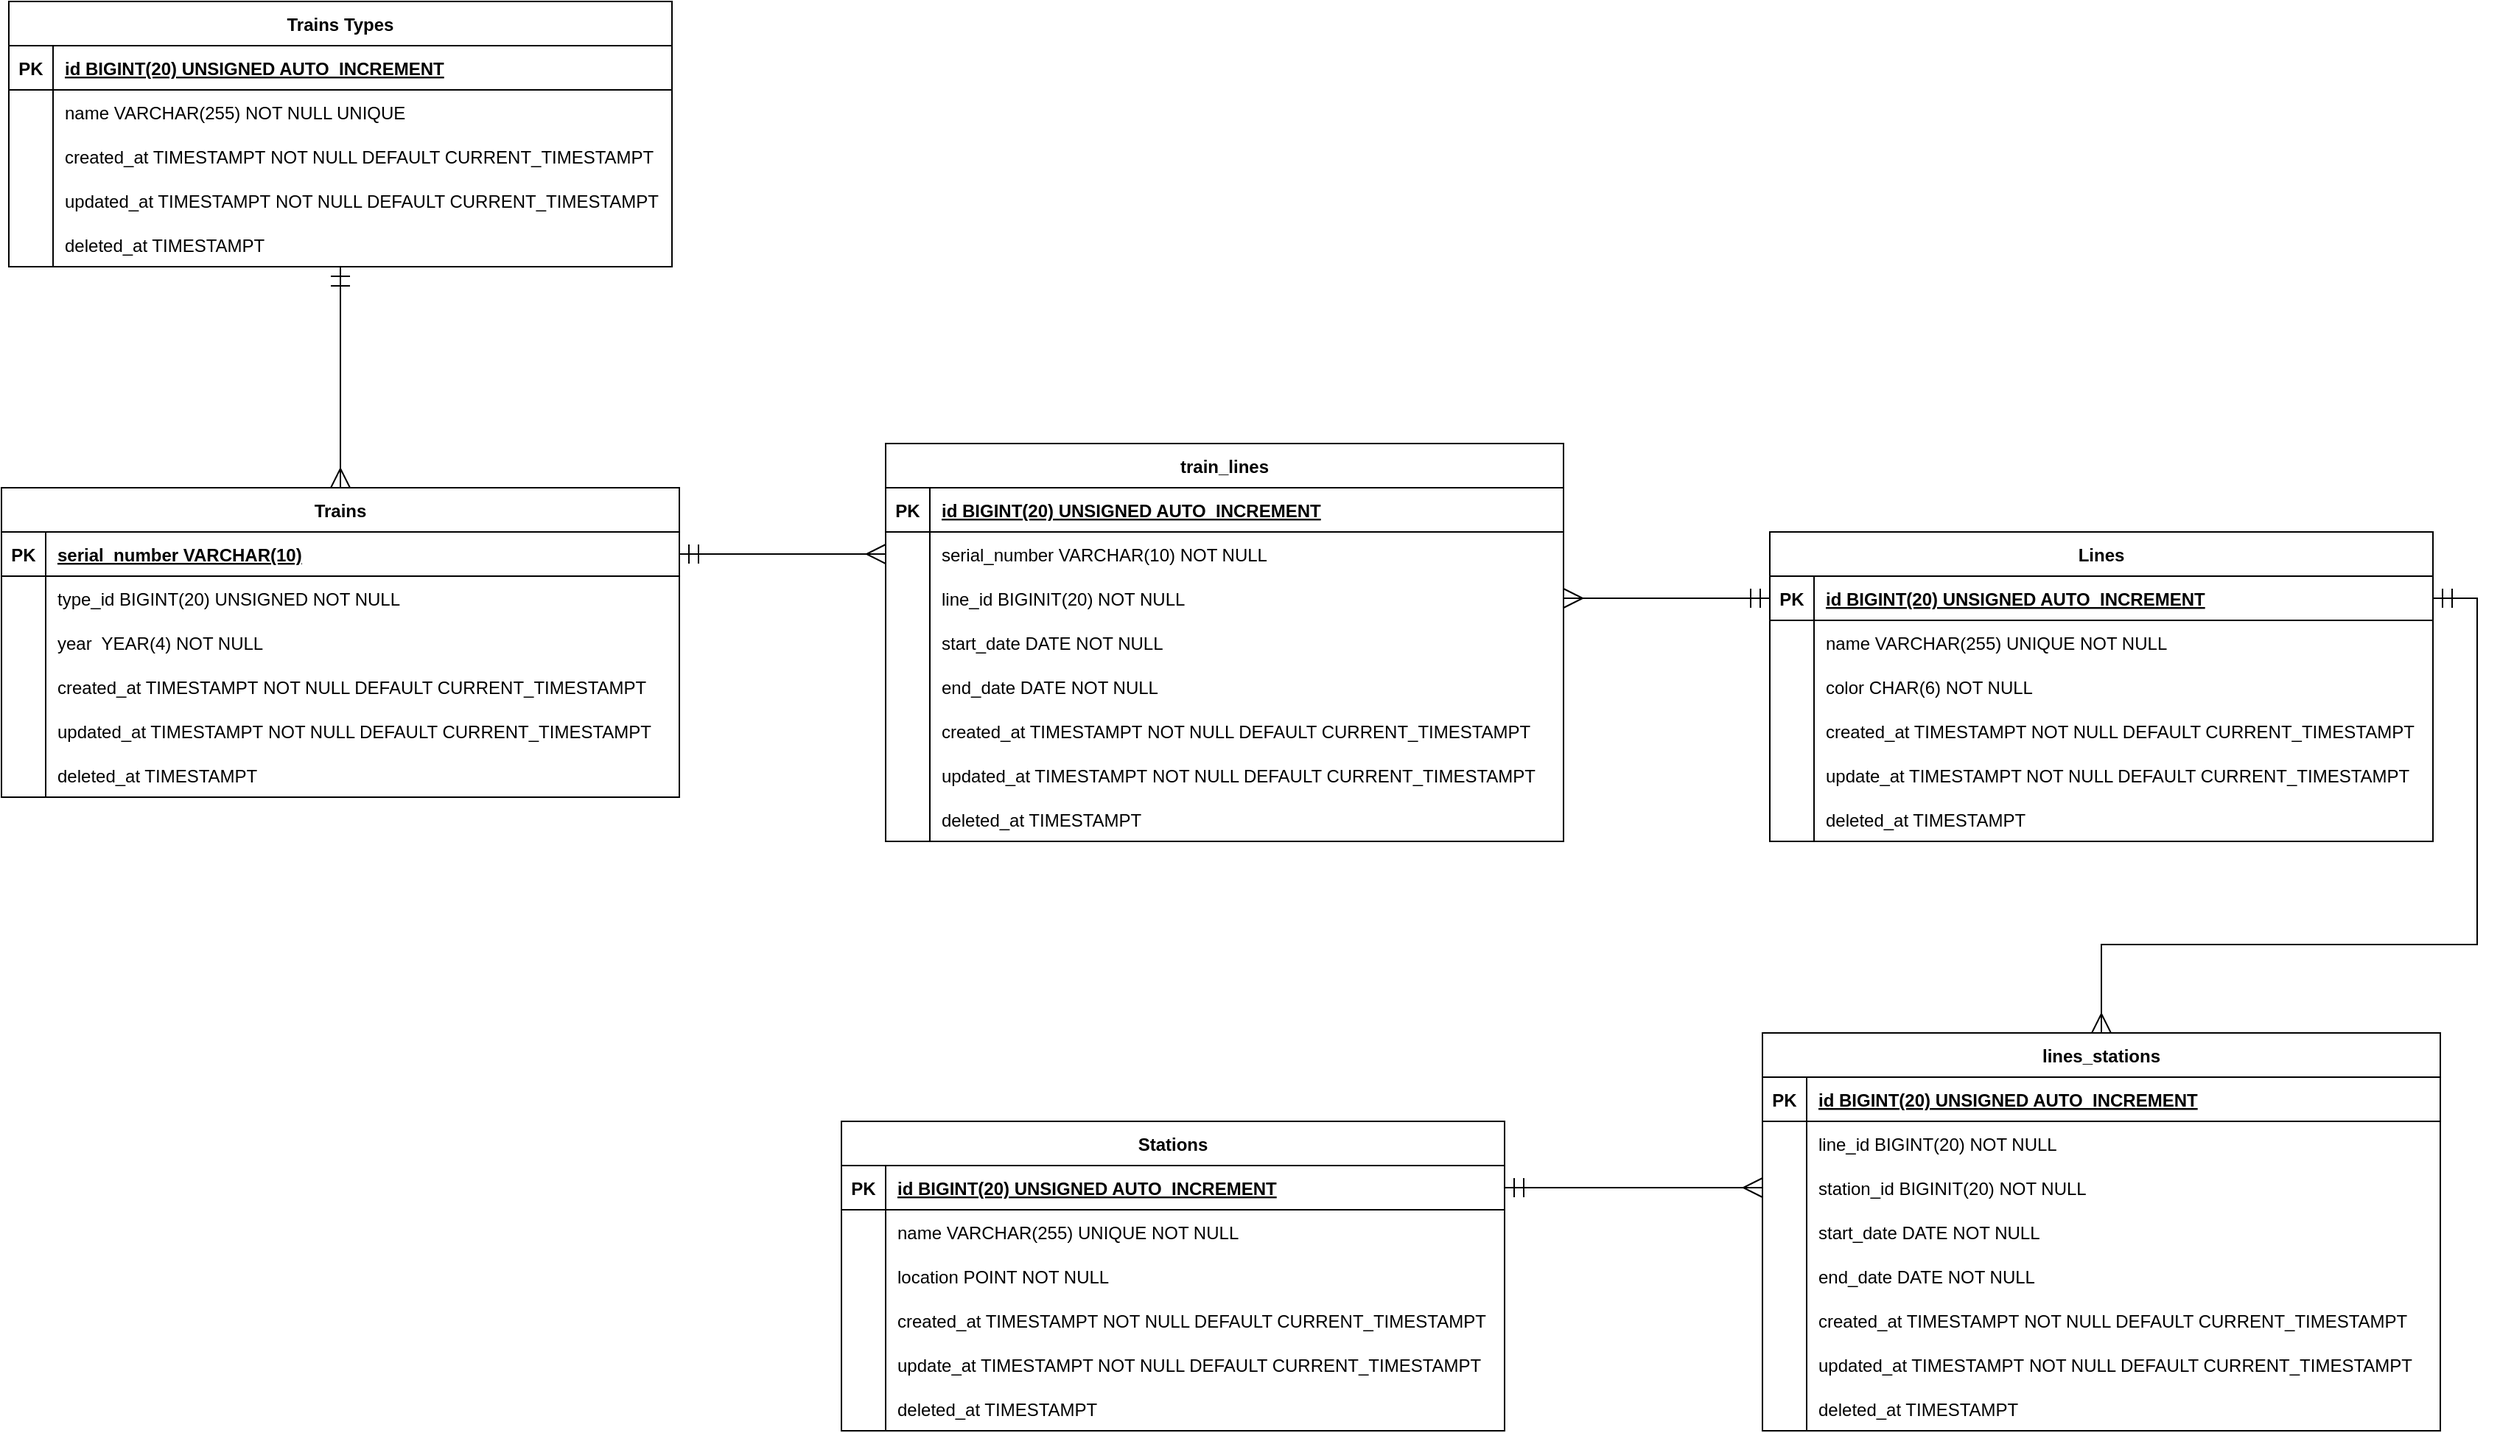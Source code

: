 <mxfile version="20.8.16" type="device"><diagram name="Página-1" id="JTHLQv3V7gAjZucuKztR"><mxGraphModel dx="2261" dy="884" grid="1" gridSize="10" guides="1" tooltips="1" connect="1" arrows="1" fold="1" page="1" pageScale="1" pageWidth="827" pageHeight="1169" math="0" shadow="0"><root><mxCell id="0"/><mxCell id="1" parent="0"/><mxCell id="9AwRTdbDVIk4WKPRu6_v-27" style="edgeStyle=orthogonalEdgeStyle;rounded=0;orthogonalLoop=1;jettySize=auto;html=1;entryX=0.5;entryY=0;entryDx=0;entryDy=0;endArrow=ERmany;endFill=0;startSize=11;endSize=11;startArrow=ERmandOne;startFill=0;exitX=1;exitY=0.5;exitDx=0;exitDy=0;" parent="1" source="3qk2ViAFA8XJGctxAub--2" target="9AwRTdbDVIk4WKPRu6_v-1" edge="1"><mxGeometry relative="1" as="geometry"><Array as="points"><mxPoint x="1200" y="545"/><mxPoint x="1200" y="780"/><mxPoint x="945" y="780"/></Array></mxGeometry></mxCell><mxCell id="3qk2ViAFA8XJGctxAub--1" value="Lines" style="shape=table;startSize=30;container=1;collapsible=1;childLayout=tableLayout;fixedRows=1;rowLines=0;fontStyle=1;align=center;resizeLast=1;" parent="1" vertex="1"><mxGeometry x="720" y="500" width="450" height="210" as="geometry"/></mxCell><mxCell id="3qk2ViAFA8XJGctxAub--2" value="" style="shape=tableRow;horizontal=0;startSize=0;swimlaneHead=0;swimlaneBody=0;fillColor=none;collapsible=0;dropTarget=0;points=[[0,0.5],[1,0.5]];portConstraint=eastwest;top=0;left=0;right=0;bottom=1;" parent="3qk2ViAFA8XJGctxAub--1" vertex="1"><mxGeometry y="30" width="450" height="30" as="geometry"/></mxCell><mxCell id="3qk2ViAFA8XJGctxAub--3" value="PK" style="shape=partialRectangle;connectable=0;fillColor=none;top=0;left=0;bottom=0;right=0;fontStyle=1;overflow=hidden;" parent="3qk2ViAFA8XJGctxAub--2" vertex="1"><mxGeometry width="30" height="30" as="geometry"><mxRectangle width="30" height="30" as="alternateBounds"/></mxGeometry></mxCell><mxCell id="3qk2ViAFA8XJGctxAub--4" value="id BIGINT(20) UNSIGNED AUTO_INCREMENT" style="shape=partialRectangle;connectable=0;fillColor=none;top=0;left=0;bottom=0;right=0;align=left;spacingLeft=6;fontStyle=5;overflow=hidden;" parent="3qk2ViAFA8XJGctxAub--2" vertex="1"><mxGeometry x="30" width="420" height="30" as="geometry"><mxRectangle width="420" height="30" as="alternateBounds"/></mxGeometry></mxCell><mxCell id="3qk2ViAFA8XJGctxAub--5" value="" style="shape=tableRow;horizontal=0;startSize=0;swimlaneHead=0;swimlaneBody=0;fillColor=none;collapsible=0;dropTarget=0;points=[[0,0.5],[1,0.5]];portConstraint=eastwest;top=0;left=0;right=0;bottom=0;" parent="3qk2ViAFA8XJGctxAub--1" vertex="1"><mxGeometry y="60" width="450" height="30" as="geometry"/></mxCell><mxCell id="3qk2ViAFA8XJGctxAub--6" value="" style="shape=partialRectangle;connectable=0;fillColor=none;top=0;left=0;bottom=0;right=0;editable=1;overflow=hidden;" parent="3qk2ViAFA8XJGctxAub--5" vertex="1"><mxGeometry width="30" height="30" as="geometry"><mxRectangle width="30" height="30" as="alternateBounds"/></mxGeometry></mxCell><mxCell id="3qk2ViAFA8XJGctxAub--7" value="name VARCHAR(255) UNIQUE NOT NULL" style="shape=partialRectangle;connectable=0;fillColor=none;top=0;left=0;bottom=0;right=0;align=left;spacingLeft=6;overflow=hidden;" parent="3qk2ViAFA8XJGctxAub--5" vertex="1"><mxGeometry x="30" width="420" height="30" as="geometry"><mxRectangle width="420" height="30" as="alternateBounds"/></mxGeometry></mxCell><mxCell id="3qk2ViAFA8XJGctxAub--8" value="" style="shape=tableRow;horizontal=0;startSize=0;swimlaneHead=0;swimlaneBody=0;fillColor=none;collapsible=0;dropTarget=0;points=[[0,0.5],[1,0.5]];portConstraint=eastwest;top=0;left=0;right=0;bottom=0;" parent="3qk2ViAFA8XJGctxAub--1" vertex="1"><mxGeometry y="90" width="450" height="30" as="geometry"/></mxCell><mxCell id="3qk2ViAFA8XJGctxAub--9" value="" style="shape=partialRectangle;connectable=0;fillColor=none;top=0;left=0;bottom=0;right=0;editable=1;overflow=hidden;" parent="3qk2ViAFA8XJGctxAub--8" vertex="1"><mxGeometry width="30" height="30" as="geometry"><mxRectangle width="30" height="30" as="alternateBounds"/></mxGeometry></mxCell><mxCell id="3qk2ViAFA8XJGctxAub--10" value="color CHAR(6) NOT NULL" style="shape=partialRectangle;connectable=0;fillColor=none;top=0;left=0;bottom=0;right=0;align=left;spacingLeft=6;overflow=hidden;" parent="3qk2ViAFA8XJGctxAub--8" vertex="1"><mxGeometry x="30" width="420" height="30" as="geometry"><mxRectangle width="420" height="30" as="alternateBounds"/></mxGeometry></mxCell><mxCell id="3qk2ViAFA8XJGctxAub--11" value="" style="shape=tableRow;horizontal=0;startSize=0;swimlaneHead=0;swimlaneBody=0;fillColor=none;collapsible=0;dropTarget=0;points=[[0,0.5],[1,0.5]];portConstraint=eastwest;top=0;left=0;right=0;bottom=0;" parent="3qk2ViAFA8XJGctxAub--1" vertex="1"><mxGeometry y="120" width="450" height="30" as="geometry"/></mxCell><mxCell id="3qk2ViAFA8XJGctxAub--12" value="" style="shape=partialRectangle;connectable=0;fillColor=none;top=0;left=0;bottom=0;right=0;editable=1;overflow=hidden;" parent="3qk2ViAFA8XJGctxAub--11" vertex="1"><mxGeometry width="30" height="30" as="geometry"><mxRectangle width="30" height="30" as="alternateBounds"/></mxGeometry></mxCell><mxCell id="3qk2ViAFA8XJGctxAub--13" value="created_at TIMESTAMPT NOT NULL DEFAULT CURRENT_TIMESTAMPT" style="shape=partialRectangle;connectable=0;fillColor=none;top=0;left=0;bottom=0;right=0;align=left;spacingLeft=6;overflow=hidden;" parent="3qk2ViAFA8XJGctxAub--11" vertex="1"><mxGeometry x="30" width="420" height="30" as="geometry"><mxRectangle width="420" height="30" as="alternateBounds"/></mxGeometry></mxCell><mxCell id="3qk2ViAFA8XJGctxAub--14" style="shape=tableRow;horizontal=0;startSize=0;swimlaneHead=0;swimlaneBody=0;fillColor=none;collapsible=0;dropTarget=0;points=[[0,0.5],[1,0.5]];portConstraint=eastwest;top=0;left=0;right=0;bottom=0;" parent="3qk2ViAFA8XJGctxAub--1" vertex="1"><mxGeometry y="150" width="450" height="30" as="geometry"/></mxCell><mxCell id="3qk2ViAFA8XJGctxAub--15" style="shape=partialRectangle;connectable=0;fillColor=none;top=0;left=0;bottom=0;right=0;editable=1;overflow=hidden;" parent="3qk2ViAFA8XJGctxAub--14" vertex="1"><mxGeometry width="30" height="30" as="geometry"><mxRectangle width="30" height="30" as="alternateBounds"/></mxGeometry></mxCell><mxCell id="3qk2ViAFA8XJGctxAub--16" value="update_at TIMESTAMPT NOT NULL DEFAULT CURRENT_TIMESTAMPT" style="shape=partialRectangle;connectable=0;fillColor=none;top=0;left=0;bottom=0;right=0;align=left;spacingLeft=6;overflow=hidden;" parent="3qk2ViAFA8XJGctxAub--14" vertex="1"><mxGeometry x="30" width="420" height="30" as="geometry"><mxRectangle width="420" height="30" as="alternateBounds"/></mxGeometry></mxCell><mxCell id="3qk2ViAFA8XJGctxAub--17" style="shape=tableRow;horizontal=0;startSize=0;swimlaneHead=0;swimlaneBody=0;fillColor=none;collapsible=0;dropTarget=0;points=[[0,0.5],[1,0.5]];portConstraint=eastwest;top=0;left=0;right=0;bottom=0;" parent="3qk2ViAFA8XJGctxAub--1" vertex="1"><mxGeometry y="180" width="450" height="30" as="geometry"/></mxCell><mxCell id="3qk2ViAFA8XJGctxAub--18" style="shape=partialRectangle;connectable=0;fillColor=none;top=0;left=0;bottom=0;right=0;editable=1;overflow=hidden;" parent="3qk2ViAFA8XJGctxAub--17" vertex="1"><mxGeometry width="30" height="30" as="geometry"><mxRectangle width="30" height="30" as="alternateBounds"/></mxGeometry></mxCell><mxCell id="3qk2ViAFA8XJGctxAub--19" value="deleted_at TIMESTAMPT " style="shape=partialRectangle;connectable=0;fillColor=none;top=0;left=0;bottom=0;right=0;align=left;spacingLeft=6;overflow=hidden;" parent="3qk2ViAFA8XJGctxAub--17" vertex="1"><mxGeometry x="30" width="420" height="30" as="geometry"><mxRectangle width="420" height="30" as="alternateBounds"/></mxGeometry></mxCell><mxCell id="3qk2ViAFA8XJGctxAub--39" value="Trains" style="shape=table;startSize=30;container=1;collapsible=1;childLayout=tableLayout;fixedRows=1;rowLines=0;fontStyle=1;align=center;resizeLast=1;" parent="1" vertex="1"><mxGeometry x="-480" y="470" width="460" height="210" as="geometry"/></mxCell><mxCell id="3qk2ViAFA8XJGctxAub--40" value="" style="shape=tableRow;horizontal=0;startSize=0;swimlaneHead=0;swimlaneBody=0;fillColor=none;collapsible=0;dropTarget=0;points=[[0,0.5],[1,0.5]];portConstraint=eastwest;top=0;left=0;right=0;bottom=1;" parent="3qk2ViAFA8XJGctxAub--39" vertex="1"><mxGeometry y="30" width="460" height="30" as="geometry"/></mxCell><mxCell id="3qk2ViAFA8XJGctxAub--41" value="PK" style="shape=partialRectangle;connectable=0;fillColor=none;top=0;left=0;bottom=0;right=0;fontStyle=1;overflow=hidden;" parent="3qk2ViAFA8XJGctxAub--40" vertex="1"><mxGeometry width="30" height="30" as="geometry"><mxRectangle width="30" height="30" as="alternateBounds"/></mxGeometry></mxCell><mxCell id="3qk2ViAFA8XJGctxAub--42" value="serial_number VARCHAR(10)" style="shape=partialRectangle;connectable=0;fillColor=none;top=0;left=0;bottom=0;right=0;align=left;spacingLeft=6;fontStyle=5;overflow=hidden;" parent="3qk2ViAFA8XJGctxAub--40" vertex="1"><mxGeometry x="30" width="430" height="30" as="geometry"><mxRectangle width="430" height="30" as="alternateBounds"/></mxGeometry></mxCell><mxCell id="3qk2ViAFA8XJGctxAub--43" value="" style="shape=tableRow;horizontal=0;startSize=0;swimlaneHead=0;swimlaneBody=0;fillColor=none;collapsible=0;dropTarget=0;points=[[0,0.5],[1,0.5]];portConstraint=eastwest;top=0;left=0;right=0;bottom=0;" parent="3qk2ViAFA8XJGctxAub--39" vertex="1"><mxGeometry y="60" width="460" height="30" as="geometry"/></mxCell><mxCell id="3qk2ViAFA8XJGctxAub--44" value="" style="shape=partialRectangle;connectable=0;fillColor=none;top=0;left=0;bottom=0;right=0;editable=1;overflow=hidden;" parent="3qk2ViAFA8XJGctxAub--43" vertex="1"><mxGeometry width="30" height="30" as="geometry"><mxRectangle width="30" height="30" as="alternateBounds"/></mxGeometry></mxCell><mxCell id="3qk2ViAFA8XJGctxAub--45" value="type_id BIGINT(20) UNSIGNED NOT NULL" style="shape=partialRectangle;connectable=0;fillColor=none;top=0;left=0;bottom=0;right=0;align=left;spacingLeft=6;overflow=hidden;" parent="3qk2ViAFA8XJGctxAub--43" vertex="1"><mxGeometry x="30" width="430" height="30" as="geometry"><mxRectangle width="430" height="30" as="alternateBounds"/></mxGeometry></mxCell><mxCell id="3qk2ViAFA8XJGctxAub--46" value="" style="shape=tableRow;horizontal=0;startSize=0;swimlaneHead=0;swimlaneBody=0;fillColor=none;collapsible=0;dropTarget=0;points=[[0,0.5],[1,0.5]];portConstraint=eastwest;top=0;left=0;right=0;bottom=0;" parent="3qk2ViAFA8XJGctxAub--39" vertex="1"><mxGeometry y="90" width="460" height="30" as="geometry"/></mxCell><mxCell id="3qk2ViAFA8XJGctxAub--47" value="" style="shape=partialRectangle;connectable=0;fillColor=none;top=0;left=0;bottom=0;right=0;editable=1;overflow=hidden;" parent="3qk2ViAFA8XJGctxAub--46" vertex="1"><mxGeometry width="30" height="30" as="geometry"><mxRectangle width="30" height="30" as="alternateBounds"/></mxGeometry></mxCell><mxCell id="3qk2ViAFA8XJGctxAub--48" value="year  YEAR(4) NOT NULL" style="shape=partialRectangle;connectable=0;fillColor=none;top=0;left=0;bottom=0;right=0;align=left;spacingLeft=6;overflow=hidden;" parent="3qk2ViAFA8XJGctxAub--46" vertex="1"><mxGeometry x="30" width="430" height="30" as="geometry"><mxRectangle width="430" height="30" as="alternateBounds"/></mxGeometry></mxCell><mxCell id="3qk2ViAFA8XJGctxAub--49" value="" style="shape=tableRow;horizontal=0;startSize=0;swimlaneHead=0;swimlaneBody=0;fillColor=none;collapsible=0;dropTarget=0;points=[[0,0.5],[1,0.5]];portConstraint=eastwest;top=0;left=0;right=0;bottom=0;" parent="3qk2ViAFA8XJGctxAub--39" vertex="1"><mxGeometry y="120" width="460" height="30" as="geometry"/></mxCell><mxCell id="3qk2ViAFA8XJGctxAub--50" value="" style="shape=partialRectangle;connectable=0;fillColor=none;top=0;left=0;bottom=0;right=0;editable=1;overflow=hidden;" parent="3qk2ViAFA8XJGctxAub--49" vertex="1"><mxGeometry width="30" height="30" as="geometry"><mxRectangle width="30" height="30" as="alternateBounds"/></mxGeometry></mxCell><mxCell id="3qk2ViAFA8XJGctxAub--51" value="created_at TIMESTAMPT NOT NULL DEFAULT CURRENT_TIMESTAMPT" style="shape=partialRectangle;connectable=0;fillColor=none;top=0;left=0;bottom=0;right=0;align=left;spacingLeft=6;overflow=hidden;" parent="3qk2ViAFA8XJGctxAub--49" vertex="1"><mxGeometry x="30" width="430" height="30" as="geometry"><mxRectangle width="430" height="30" as="alternateBounds"/></mxGeometry></mxCell><mxCell id="3qk2ViAFA8XJGctxAub--88" style="shape=tableRow;horizontal=0;startSize=0;swimlaneHead=0;swimlaneBody=0;fillColor=none;collapsible=0;dropTarget=0;points=[[0,0.5],[1,0.5]];portConstraint=eastwest;top=0;left=0;right=0;bottom=0;" parent="3qk2ViAFA8XJGctxAub--39" vertex="1"><mxGeometry y="150" width="460" height="30" as="geometry"/></mxCell><mxCell id="3qk2ViAFA8XJGctxAub--89" style="shape=partialRectangle;connectable=0;fillColor=none;top=0;left=0;bottom=0;right=0;editable=1;overflow=hidden;" parent="3qk2ViAFA8XJGctxAub--88" vertex="1"><mxGeometry width="30" height="30" as="geometry"><mxRectangle width="30" height="30" as="alternateBounds"/></mxGeometry></mxCell><mxCell id="3qk2ViAFA8XJGctxAub--90" value="updated_at TIMESTAMPT NOT NULL DEFAULT CURRENT_TIMESTAMPT" style="shape=partialRectangle;connectable=0;fillColor=none;top=0;left=0;bottom=0;right=0;align=left;spacingLeft=6;overflow=hidden;" parent="3qk2ViAFA8XJGctxAub--88" vertex="1"><mxGeometry x="30" width="430" height="30" as="geometry"><mxRectangle width="430" height="30" as="alternateBounds"/></mxGeometry></mxCell><mxCell id="3qk2ViAFA8XJGctxAub--91" style="shape=tableRow;horizontal=0;startSize=0;swimlaneHead=0;swimlaneBody=0;fillColor=none;collapsible=0;dropTarget=0;points=[[0,0.5],[1,0.5]];portConstraint=eastwest;top=0;left=0;right=0;bottom=0;" parent="3qk2ViAFA8XJGctxAub--39" vertex="1"><mxGeometry y="180" width="460" height="30" as="geometry"/></mxCell><mxCell id="3qk2ViAFA8XJGctxAub--92" value="" style="shape=partialRectangle;connectable=0;fillColor=none;top=0;left=0;bottom=0;right=0;editable=1;overflow=hidden;" parent="3qk2ViAFA8XJGctxAub--91" vertex="1"><mxGeometry width="30" height="30" as="geometry"><mxRectangle width="30" height="30" as="alternateBounds"/></mxGeometry></mxCell><mxCell id="3qk2ViAFA8XJGctxAub--93" value="deleted_at TIMESTAMPT" style="shape=partialRectangle;connectable=0;fillColor=none;top=0;left=0;bottom=0;right=0;align=left;spacingLeft=6;overflow=hidden;" parent="3qk2ViAFA8XJGctxAub--91" vertex="1"><mxGeometry x="30" width="430" height="30" as="geometry"><mxRectangle width="430" height="30" as="alternateBounds"/></mxGeometry></mxCell><mxCell id="3qk2ViAFA8XJGctxAub--87" style="edgeStyle=orthogonalEdgeStyle;rounded=0;orthogonalLoop=1;jettySize=auto;html=1;entryX=0.5;entryY=0;entryDx=0;entryDy=0;startArrow=ERmandOne;startFill=0;endArrow=ERmany;endFill=0;startSize=11;endSize=11;" parent="1" source="3qk2ViAFA8XJGctxAub--52" target="3qk2ViAFA8XJGctxAub--39" edge="1"><mxGeometry relative="1" as="geometry"/></mxCell><mxCell id="3qk2ViAFA8XJGctxAub--52" value="Trains Types" style="shape=table;startSize=30;container=1;collapsible=1;childLayout=tableLayout;fixedRows=1;rowLines=0;fontStyle=1;align=center;resizeLast=1;" parent="1" vertex="1"><mxGeometry x="-475" y="140" width="450" height="180" as="geometry"/></mxCell><mxCell id="3qk2ViAFA8XJGctxAub--53" value="" style="shape=tableRow;horizontal=0;startSize=0;swimlaneHead=0;swimlaneBody=0;fillColor=none;collapsible=0;dropTarget=0;points=[[0,0.5],[1,0.5]];portConstraint=eastwest;top=0;left=0;right=0;bottom=1;" parent="3qk2ViAFA8XJGctxAub--52" vertex="1"><mxGeometry y="30" width="450" height="30" as="geometry"/></mxCell><mxCell id="3qk2ViAFA8XJGctxAub--54" value="PK" style="shape=partialRectangle;connectable=0;fillColor=none;top=0;left=0;bottom=0;right=0;fontStyle=1;overflow=hidden;" parent="3qk2ViAFA8XJGctxAub--53" vertex="1"><mxGeometry width="30" height="30" as="geometry"><mxRectangle width="30" height="30" as="alternateBounds"/></mxGeometry></mxCell><mxCell id="3qk2ViAFA8XJGctxAub--55" value="id BIGINT(20) UNSIGNED AUTO_INCREMENT" style="shape=partialRectangle;connectable=0;fillColor=none;top=0;left=0;bottom=0;right=0;align=left;spacingLeft=6;fontStyle=5;overflow=hidden;" parent="3qk2ViAFA8XJGctxAub--53" vertex="1"><mxGeometry x="30" width="420" height="30" as="geometry"><mxRectangle width="420" height="30" as="alternateBounds"/></mxGeometry></mxCell><mxCell id="3qk2ViAFA8XJGctxAub--56" value="" style="shape=tableRow;horizontal=0;startSize=0;swimlaneHead=0;swimlaneBody=0;fillColor=none;collapsible=0;dropTarget=0;points=[[0,0.5],[1,0.5]];portConstraint=eastwest;top=0;left=0;right=0;bottom=0;" parent="3qk2ViAFA8XJGctxAub--52" vertex="1"><mxGeometry y="60" width="450" height="30" as="geometry"/></mxCell><mxCell id="3qk2ViAFA8XJGctxAub--57" value="" style="shape=partialRectangle;connectable=0;fillColor=none;top=0;left=0;bottom=0;right=0;editable=1;overflow=hidden;" parent="3qk2ViAFA8XJGctxAub--56" vertex="1"><mxGeometry width="30" height="30" as="geometry"><mxRectangle width="30" height="30" as="alternateBounds"/></mxGeometry></mxCell><mxCell id="3qk2ViAFA8XJGctxAub--58" value="name VARCHAR(255) NOT NULL UNIQUE" style="shape=partialRectangle;connectable=0;fillColor=none;top=0;left=0;bottom=0;right=0;align=left;spacingLeft=6;overflow=hidden;" parent="3qk2ViAFA8XJGctxAub--56" vertex="1"><mxGeometry x="30" width="420" height="30" as="geometry"><mxRectangle width="420" height="30" as="alternateBounds"/></mxGeometry></mxCell><mxCell id="3qk2ViAFA8XJGctxAub--59" value="" style="shape=tableRow;horizontal=0;startSize=0;swimlaneHead=0;swimlaneBody=0;fillColor=none;collapsible=0;dropTarget=0;points=[[0,0.5],[1,0.5]];portConstraint=eastwest;top=0;left=0;right=0;bottom=0;" parent="3qk2ViAFA8XJGctxAub--52" vertex="1"><mxGeometry y="90" width="450" height="30" as="geometry"/></mxCell><mxCell id="3qk2ViAFA8XJGctxAub--60" value="" style="shape=partialRectangle;connectable=0;fillColor=none;top=0;left=0;bottom=0;right=0;editable=1;overflow=hidden;" parent="3qk2ViAFA8XJGctxAub--59" vertex="1"><mxGeometry width="30" height="30" as="geometry"><mxRectangle width="30" height="30" as="alternateBounds"/></mxGeometry></mxCell><mxCell id="3qk2ViAFA8XJGctxAub--61" value="created_at TIMESTAMPT NOT NULL DEFAULT CURRENT_TIMESTAMPT" style="shape=partialRectangle;connectable=0;fillColor=none;top=0;left=0;bottom=0;right=0;align=left;spacingLeft=6;overflow=hidden;" parent="3qk2ViAFA8XJGctxAub--59" vertex="1"><mxGeometry x="30" width="420" height="30" as="geometry"><mxRectangle width="420" height="30" as="alternateBounds"/></mxGeometry></mxCell><mxCell id="3qk2ViAFA8XJGctxAub--62" value="" style="shape=tableRow;horizontal=0;startSize=0;swimlaneHead=0;swimlaneBody=0;fillColor=none;collapsible=0;dropTarget=0;points=[[0,0.5],[1,0.5]];portConstraint=eastwest;top=0;left=0;right=0;bottom=0;" parent="3qk2ViAFA8XJGctxAub--52" vertex="1"><mxGeometry y="120" width="450" height="30" as="geometry"/></mxCell><mxCell id="3qk2ViAFA8XJGctxAub--63" value="" style="shape=partialRectangle;connectable=0;fillColor=none;top=0;left=0;bottom=0;right=0;editable=1;overflow=hidden;" parent="3qk2ViAFA8XJGctxAub--62" vertex="1"><mxGeometry width="30" height="30" as="geometry"><mxRectangle width="30" height="30" as="alternateBounds"/></mxGeometry></mxCell><mxCell id="3qk2ViAFA8XJGctxAub--64" value="updated_at TIMESTAMPT NOT NULL DEFAULT CURRENT_TIMESTAMPT" style="shape=partialRectangle;connectable=0;fillColor=none;top=0;left=0;bottom=0;right=0;align=left;spacingLeft=6;overflow=hidden;" parent="3qk2ViAFA8XJGctxAub--62" vertex="1"><mxGeometry x="30" width="420" height="30" as="geometry"><mxRectangle width="420" height="30" as="alternateBounds"/></mxGeometry></mxCell><mxCell id="3qk2ViAFA8XJGctxAub--65" style="shape=tableRow;horizontal=0;startSize=0;swimlaneHead=0;swimlaneBody=0;fillColor=none;collapsible=0;dropTarget=0;points=[[0,0.5],[1,0.5]];portConstraint=eastwest;top=0;left=0;right=0;bottom=0;" parent="3qk2ViAFA8XJGctxAub--52" vertex="1"><mxGeometry y="150" width="450" height="30" as="geometry"/></mxCell><mxCell id="3qk2ViAFA8XJGctxAub--66" style="shape=partialRectangle;connectable=0;fillColor=none;top=0;left=0;bottom=0;right=0;editable=1;overflow=hidden;" parent="3qk2ViAFA8XJGctxAub--65" vertex="1"><mxGeometry width="30" height="30" as="geometry"><mxRectangle width="30" height="30" as="alternateBounds"/></mxGeometry></mxCell><mxCell id="3qk2ViAFA8XJGctxAub--67" value="deleted_at TIMESTAMPT" style="shape=partialRectangle;connectable=0;fillColor=none;top=0;left=0;bottom=0;right=0;align=left;spacingLeft=6;overflow=hidden;" parent="3qk2ViAFA8XJGctxAub--65" vertex="1"><mxGeometry x="30" width="420" height="30" as="geometry"><mxRectangle width="420" height="30" as="alternateBounds"/></mxGeometry></mxCell><mxCell id="3qk2ViAFA8XJGctxAub--107" value="train_lines" style="shape=table;startSize=30;container=1;collapsible=1;childLayout=tableLayout;fixedRows=1;rowLines=0;fontStyle=1;align=center;resizeLast=1;" parent="1" vertex="1"><mxGeometry x="120" y="440" width="460" height="270" as="geometry"/></mxCell><mxCell id="3qk2ViAFA8XJGctxAub--108" value="" style="shape=tableRow;horizontal=0;startSize=0;swimlaneHead=0;swimlaneBody=0;fillColor=none;collapsible=0;dropTarget=0;points=[[0,0.5],[1,0.5]];portConstraint=eastwest;top=0;left=0;right=0;bottom=1;" parent="3qk2ViAFA8XJGctxAub--107" vertex="1"><mxGeometry y="30" width="460" height="30" as="geometry"/></mxCell><mxCell id="3qk2ViAFA8XJGctxAub--109" value="PK" style="shape=partialRectangle;connectable=0;fillColor=none;top=0;left=0;bottom=0;right=0;fontStyle=1;overflow=hidden;" parent="3qk2ViAFA8XJGctxAub--108" vertex="1"><mxGeometry width="30" height="30" as="geometry"><mxRectangle width="30" height="30" as="alternateBounds"/></mxGeometry></mxCell><mxCell id="3qk2ViAFA8XJGctxAub--110" value="id BIGINT(20) UNSIGNED AUTO_INCREMENT" style="shape=partialRectangle;connectable=0;fillColor=none;top=0;left=0;bottom=0;right=0;align=left;spacingLeft=6;fontStyle=5;overflow=hidden;" parent="3qk2ViAFA8XJGctxAub--108" vertex="1"><mxGeometry x="30" width="430" height="30" as="geometry"><mxRectangle width="430" height="30" as="alternateBounds"/></mxGeometry></mxCell><mxCell id="3qk2ViAFA8XJGctxAub--111" value="" style="shape=tableRow;horizontal=0;startSize=0;swimlaneHead=0;swimlaneBody=0;fillColor=none;collapsible=0;dropTarget=0;points=[[0,0.5],[1,0.5]];portConstraint=eastwest;top=0;left=0;right=0;bottom=0;" parent="3qk2ViAFA8XJGctxAub--107" vertex="1"><mxGeometry y="60" width="460" height="30" as="geometry"/></mxCell><mxCell id="3qk2ViAFA8XJGctxAub--112" value="" style="shape=partialRectangle;connectable=0;fillColor=none;top=0;left=0;bottom=0;right=0;editable=1;overflow=hidden;" parent="3qk2ViAFA8XJGctxAub--111" vertex="1"><mxGeometry width="30" height="30" as="geometry"><mxRectangle width="30" height="30" as="alternateBounds"/></mxGeometry></mxCell><mxCell id="3qk2ViAFA8XJGctxAub--113" value="serial_number VARCHAR(10) NOT NULL" style="shape=partialRectangle;connectable=0;fillColor=none;top=0;left=0;bottom=0;right=0;align=left;spacingLeft=6;overflow=hidden;" parent="3qk2ViAFA8XJGctxAub--111" vertex="1"><mxGeometry x="30" width="430" height="30" as="geometry"><mxRectangle width="430" height="30" as="alternateBounds"/></mxGeometry></mxCell><mxCell id="3qk2ViAFA8XJGctxAub--114" value="" style="shape=tableRow;horizontal=0;startSize=0;swimlaneHead=0;swimlaneBody=0;fillColor=none;collapsible=0;dropTarget=0;points=[[0,0.5],[1,0.5]];portConstraint=eastwest;top=0;left=0;right=0;bottom=0;" parent="3qk2ViAFA8XJGctxAub--107" vertex="1"><mxGeometry y="90" width="460" height="30" as="geometry"/></mxCell><mxCell id="3qk2ViAFA8XJGctxAub--115" value="" style="shape=partialRectangle;connectable=0;fillColor=none;top=0;left=0;bottom=0;right=0;editable=1;overflow=hidden;" parent="3qk2ViAFA8XJGctxAub--114" vertex="1"><mxGeometry width="30" height="30" as="geometry"><mxRectangle width="30" height="30" as="alternateBounds"/></mxGeometry></mxCell><mxCell id="3qk2ViAFA8XJGctxAub--116" value="line_id BIGINIT(20) NOT NULL" style="shape=partialRectangle;connectable=0;fillColor=none;top=0;left=0;bottom=0;right=0;align=left;spacingLeft=6;overflow=hidden;" parent="3qk2ViAFA8XJGctxAub--114" vertex="1"><mxGeometry x="30" width="430" height="30" as="geometry"><mxRectangle width="430" height="30" as="alternateBounds"/></mxGeometry></mxCell><mxCell id="3qk2ViAFA8XJGctxAub--126" style="shape=tableRow;horizontal=0;startSize=0;swimlaneHead=0;swimlaneBody=0;fillColor=none;collapsible=0;dropTarget=0;points=[[0,0.5],[1,0.5]];portConstraint=eastwest;top=0;left=0;right=0;bottom=0;" parent="3qk2ViAFA8XJGctxAub--107" vertex="1"><mxGeometry y="120" width="460" height="30" as="geometry"/></mxCell><mxCell id="3qk2ViAFA8XJGctxAub--127" style="shape=partialRectangle;connectable=0;fillColor=none;top=0;left=0;bottom=0;right=0;editable=1;overflow=hidden;" parent="3qk2ViAFA8XJGctxAub--126" vertex="1"><mxGeometry width="30" height="30" as="geometry"><mxRectangle width="30" height="30" as="alternateBounds"/></mxGeometry></mxCell><mxCell id="3qk2ViAFA8XJGctxAub--128" value="start_date DATE NOT NULL" style="shape=partialRectangle;connectable=0;fillColor=none;top=0;left=0;bottom=0;right=0;align=left;spacingLeft=6;overflow=hidden;" parent="3qk2ViAFA8XJGctxAub--126" vertex="1"><mxGeometry x="30" width="430" height="30" as="geometry"><mxRectangle width="430" height="30" as="alternateBounds"/></mxGeometry></mxCell><mxCell id="3qk2ViAFA8XJGctxAub--129" style="shape=tableRow;horizontal=0;startSize=0;swimlaneHead=0;swimlaneBody=0;fillColor=none;collapsible=0;dropTarget=0;points=[[0,0.5],[1,0.5]];portConstraint=eastwest;top=0;left=0;right=0;bottom=0;" parent="3qk2ViAFA8XJGctxAub--107" vertex="1"><mxGeometry y="150" width="460" height="30" as="geometry"/></mxCell><mxCell id="3qk2ViAFA8XJGctxAub--130" style="shape=partialRectangle;connectable=0;fillColor=none;top=0;left=0;bottom=0;right=0;editable=1;overflow=hidden;" parent="3qk2ViAFA8XJGctxAub--129" vertex="1"><mxGeometry width="30" height="30" as="geometry"><mxRectangle width="30" height="30" as="alternateBounds"/></mxGeometry></mxCell><mxCell id="3qk2ViAFA8XJGctxAub--131" value="end_date DATE NOT NULL" style="shape=partialRectangle;connectable=0;fillColor=none;top=0;left=0;bottom=0;right=0;align=left;spacingLeft=6;overflow=hidden;" parent="3qk2ViAFA8XJGctxAub--129" vertex="1"><mxGeometry x="30" width="430" height="30" as="geometry"><mxRectangle width="430" height="30" as="alternateBounds"/></mxGeometry></mxCell><mxCell id="3qk2ViAFA8XJGctxAub--117" value="" style="shape=tableRow;horizontal=0;startSize=0;swimlaneHead=0;swimlaneBody=0;fillColor=none;collapsible=0;dropTarget=0;points=[[0,0.5],[1,0.5]];portConstraint=eastwest;top=0;left=0;right=0;bottom=0;" parent="3qk2ViAFA8XJGctxAub--107" vertex="1"><mxGeometry y="180" width="460" height="30" as="geometry"/></mxCell><mxCell id="3qk2ViAFA8XJGctxAub--118" value="" style="shape=partialRectangle;connectable=0;fillColor=none;top=0;left=0;bottom=0;right=0;editable=1;overflow=hidden;" parent="3qk2ViAFA8XJGctxAub--117" vertex="1"><mxGeometry width="30" height="30" as="geometry"><mxRectangle width="30" height="30" as="alternateBounds"/></mxGeometry></mxCell><mxCell id="3qk2ViAFA8XJGctxAub--119" value="created_at TIMESTAMPT NOT NULL DEFAULT CURRENT_TIMESTAMPT" style="shape=partialRectangle;connectable=0;fillColor=none;top=0;left=0;bottom=0;right=0;align=left;spacingLeft=6;overflow=hidden;" parent="3qk2ViAFA8XJGctxAub--117" vertex="1"><mxGeometry x="30" width="430" height="30" as="geometry"><mxRectangle width="430" height="30" as="alternateBounds"/></mxGeometry></mxCell><mxCell id="3qk2ViAFA8XJGctxAub--120" style="shape=tableRow;horizontal=0;startSize=0;swimlaneHead=0;swimlaneBody=0;fillColor=none;collapsible=0;dropTarget=0;points=[[0,0.5],[1,0.5]];portConstraint=eastwest;top=0;left=0;right=0;bottom=0;" parent="3qk2ViAFA8XJGctxAub--107" vertex="1"><mxGeometry y="210" width="460" height="30" as="geometry"/></mxCell><mxCell id="3qk2ViAFA8XJGctxAub--121" style="shape=partialRectangle;connectable=0;fillColor=none;top=0;left=0;bottom=0;right=0;editable=1;overflow=hidden;" parent="3qk2ViAFA8XJGctxAub--120" vertex="1"><mxGeometry width="30" height="30" as="geometry"><mxRectangle width="30" height="30" as="alternateBounds"/></mxGeometry></mxCell><mxCell id="3qk2ViAFA8XJGctxAub--122" value="updated_at TIMESTAMPT NOT NULL DEFAULT CURRENT_TIMESTAMPT" style="shape=partialRectangle;connectable=0;fillColor=none;top=0;left=0;bottom=0;right=0;align=left;spacingLeft=6;overflow=hidden;" parent="3qk2ViAFA8XJGctxAub--120" vertex="1"><mxGeometry x="30" width="430" height="30" as="geometry"><mxRectangle width="430" height="30" as="alternateBounds"/></mxGeometry></mxCell><mxCell id="3qk2ViAFA8XJGctxAub--123" style="shape=tableRow;horizontal=0;startSize=0;swimlaneHead=0;swimlaneBody=0;fillColor=none;collapsible=0;dropTarget=0;points=[[0,0.5],[1,0.5]];portConstraint=eastwest;top=0;left=0;right=0;bottom=0;" parent="3qk2ViAFA8XJGctxAub--107" vertex="1"><mxGeometry y="240" width="460" height="30" as="geometry"/></mxCell><mxCell id="3qk2ViAFA8XJGctxAub--124" value="" style="shape=partialRectangle;connectable=0;fillColor=none;top=0;left=0;bottom=0;right=0;editable=1;overflow=hidden;" parent="3qk2ViAFA8XJGctxAub--123" vertex="1"><mxGeometry width="30" height="30" as="geometry"><mxRectangle width="30" height="30" as="alternateBounds"/></mxGeometry></mxCell><mxCell id="3qk2ViAFA8XJGctxAub--125" value="deleted_at TIMESTAMPT" style="shape=partialRectangle;connectable=0;fillColor=none;top=0;left=0;bottom=0;right=0;align=left;spacingLeft=6;overflow=hidden;" parent="3qk2ViAFA8XJGctxAub--123" vertex="1"><mxGeometry x="30" width="430" height="30" as="geometry"><mxRectangle width="430" height="30" as="alternateBounds"/></mxGeometry></mxCell><mxCell id="3qk2ViAFA8XJGctxAub--132" style="edgeStyle=orthogonalEdgeStyle;rounded=0;orthogonalLoop=1;jettySize=auto;html=1;entryX=0;entryY=0.5;entryDx=0;entryDy=0;startArrow=ERmandOne;startFill=0;endArrow=ERmany;endFill=0;startSize=11;endSize=11;" parent="1" source="3qk2ViAFA8XJGctxAub--40" target="3qk2ViAFA8XJGctxAub--111" edge="1"><mxGeometry relative="1" as="geometry"/></mxCell><mxCell id="3qk2ViAFA8XJGctxAub--134" style="edgeStyle=orthogonalEdgeStyle;rounded=0;orthogonalLoop=1;jettySize=auto;html=1;entryX=1;entryY=0.5;entryDx=0;entryDy=0;startArrow=ERmandOne;startFill=0;endArrow=ERmany;endFill=0;startSize=11;endSize=11;" parent="1" source="3qk2ViAFA8XJGctxAub--2" target="3qk2ViAFA8XJGctxAub--114" edge="1"><mxGeometry relative="1" as="geometry"/></mxCell><mxCell id="9AwRTdbDVIk4WKPRu6_v-28" style="edgeStyle=orthogonalEdgeStyle;rounded=0;orthogonalLoop=1;jettySize=auto;html=1;entryX=0;entryY=0.5;entryDx=0;entryDy=0;startArrow=ERmandOne;startFill=0;endArrow=ERmany;endFill=0;startSize=11;endSize=11;exitX=1;exitY=0.5;exitDx=0;exitDy=0;" parent="1" source="3qk2ViAFA8XJGctxAub--136" target="9AwRTdbDVIk4WKPRu6_v-8" edge="1"><mxGeometry relative="1" as="geometry"/></mxCell><mxCell id="3qk2ViAFA8XJGctxAub--135" value="Stations" style="shape=table;startSize=30;container=1;collapsible=1;childLayout=tableLayout;fixedRows=1;rowLines=0;fontStyle=1;align=center;resizeLast=1;" parent="1" vertex="1"><mxGeometry x="90" y="900" width="450" height="210" as="geometry"/></mxCell><mxCell id="3qk2ViAFA8XJGctxAub--136" value="" style="shape=tableRow;horizontal=0;startSize=0;swimlaneHead=0;swimlaneBody=0;fillColor=none;collapsible=0;dropTarget=0;points=[[0,0.5],[1,0.5]];portConstraint=eastwest;top=0;left=0;right=0;bottom=1;" parent="3qk2ViAFA8XJGctxAub--135" vertex="1"><mxGeometry y="30" width="450" height="30" as="geometry"/></mxCell><mxCell id="3qk2ViAFA8XJGctxAub--137" value="PK" style="shape=partialRectangle;connectable=0;fillColor=none;top=0;left=0;bottom=0;right=0;fontStyle=1;overflow=hidden;" parent="3qk2ViAFA8XJGctxAub--136" vertex="1"><mxGeometry width="30" height="30" as="geometry"><mxRectangle width="30" height="30" as="alternateBounds"/></mxGeometry></mxCell><mxCell id="3qk2ViAFA8XJGctxAub--138" value="id BIGINT(20) UNSIGNED AUTO_INCREMENT" style="shape=partialRectangle;connectable=0;fillColor=none;top=0;left=0;bottom=0;right=0;align=left;spacingLeft=6;fontStyle=5;overflow=hidden;" parent="3qk2ViAFA8XJGctxAub--136" vertex="1"><mxGeometry x="30" width="420" height="30" as="geometry"><mxRectangle width="420" height="30" as="alternateBounds"/></mxGeometry></mxCell><mxCell id="3qk2ViAFA8XJGctxAub--139" value="" style="shape=tableRow;horizontal=0;startSize=0;swimlaneHead=0;swimlaneBody=0;fillColor=none;collapsible=0;dropTarget=0;points=[[0,0.5],[1,0.5]];portConstraint=eastwest;top=0;left=0;right=0;bottom=0;" parent="3qk2ViAFA8XJGctxAub--135" vertex="1"><mxGeometry y="60" width="450" height="30" as="geometry"/></mxCell><mxCell id="3qk2ViAFA8XJGctxAub--140" value="" style="shape=partialRectangle;connectable=0;fillColor=none;top=0;left=0;bottom=0;right=0;editable=1;overflow=hidden;" parent="3qk2ViAFA8XJGctxAub--139" vertex="1"><mxGeometry width="30" height="30" as="geometry"><mxRectangle width="30" height="30" as="alternateBounds"/></mxGeometry></mxCell><mxCell id="3qk2ViAFA8XJGctxAub--141" value="name VARCHAR(255) UNIQUE NOT NULL" style="shape=partialRectangle;connectable=0;fillColor=none;top=0;left=0;bottom=0;right=0;align=left;spacingLeft=6;overflow=hidden;" parent="3qk2ViAFA8XJGctxAub--139" vertex="1"><mxGeometry x="30" width="420" height="30" as="geometry"><mxRectangle width="420" height="30" as="alternateBounds"/></mxGeometry></mxCell><mxCell id="kKXGUKeZZv_IhAecpB0O-1" style="shape=tableRow;horizontal=0;startSize=0;swimlaneHead=0;swimlaneBody=0;fillColor=none;collapsible=0;dropTarget=0;points=[[0,0.5],[1,0.5]];portConstraint=eastwest;top=0;left=0;right=0;bottom=0;" vertex="1" parent="3qk2ViAFA8XJGctxAub--135"><mxGeometry y="90" width="450" height="30" as="geometry"/></mxCell><mxCell id="kKXGUKeZZv_IhAecpB0O-2" style="shape=partialRectangle;connectable=0;fillColor=none;top=0;left=0;bottom=0;right=0;editable=1;overflow=hidden;" vertex="1" parent="kKXGUKeZZv_IhAecpB0O-1"><mxGeometry width="30" height="30" as="geometry"><mxRectangle width="30" height="30" as="alternateBounds"/></mxGeometry></mxCell><mxCell id="kKXGUKeZZv_IhAecpB0O-3" value="location POINT NOT NULL" style="shape=partialRectangle;connectable=0;fillColor=none;top=0;left=0;bottom=0;right=0;align=left;spacingLeft=6;overflow=hidden;" vertex="1" parent="kKXGUKeZZv_IhAecpB0O-1"><mxGeometry x="30" width="420" height="30" as="geometry"><mxRectangle width="420" height="30" as="alternateBounds"/></mxGeometry></mxCell><mxCell id="3qk2ViAFA8XJGctxAub--145" value="" style="shape=tableRow;horizontal=0;startSize=0;swimlaneHead=0;swimlaneBody=0;fillColor=none;collapsible=0;dropTarget=0;points=[[0,0.5],[1,0.5]];portConstraint=eastwest;top=0;left=0;right=0;bottom=0;" parent="3qk2ViAFA8XJGctxAub--135" vertex="1"><mxGeometry y="120" width="450" height="30" as="geometry"/></mxCell><mxCell id="3qk2ViAFA8XJGctxAub--146" value="" style="shape=partialRectangle;connectable=0;fillColor=none;top=0;left=0;bottom=0;right=0;editable=1;overflow=hidden;" parent="3qk2ViAFA8XJGctxAub--145" vertex="1"><mxGeometry width="30" height="30" as="geometry"><mxRectangle width="30" height="30" as="alternateBounds"/></mxGeometry></mxCell><mxCell id="3qk2ViAFA8XJGctxAub--147" value="created_at TIMESTAMPT NOT NULL DEFAULT CURRENT_TIMESTAMPT" style="shape=partialRectangle;connectable=0;fillColor=none;top=0;left=0;bottom=0;right=0;align=left;spacingLeft=6;overflow=hidden;" parent="3qk2ViAFA8XJGctxAub--145" vertex="1"><mxGeometry x="30" width="420" height="30" as="geometry"><mxRectangle width="420" height="30" as="alternateBounds"/></mxGeometry></mxCell><mxCell id="3qk2ViAFA8XJGctxAub--148" style="shape=tableRow;horizontal=0;startSize=0;swimlaneHead=0;swimlaneBody=0;fillColor=none;collapsible=0;dropTarget=0;points=[[0,0.5],[1,0.5]];portConstraint=eastwest;top=0;left=0;right=0;bottom=0;" parent="3qk2ViAFA8XJGctxAub--135" vertex="1"><mxGeometry y="150" width="450" height="30" as="geometry"/></mxCell><mxCell id="3qk2ViAFA8XJGctxAub--149" style="shape=partialRectangle;connectable=0;fillColor=none;top=0;left=0;bottom=0;right=0;editable=1;overflow=hidden;" parent="3qk2ViAFA8XJGctxAub--148" vertex="1"><mxGeometry width="30" height="30" as="geometry"><mxRectangle width="30" height="30" as="alternateBounds"/></mxGeometry></mxCell><mxCell id="3qk2ViAFA8XJGctxAub--150" value="update_at TIMESTAMPT NOT NULL DEFAULT CURRENT_TIMESTAMPT" style="shape=partialRectangle;connectable=0;fillColor=none;top=0;left=0;bottom=0;right=0;align=left;spacingLeft=6;overflow=hidden;" parent="3qk2ViAFA8XJGctxAub--148" vertex="1"><mxGeometry x="30" width="420" height="30" as="geometry"><mxRectangle width="420" height="30" as="alternateBounds"/></mxGeometry></mxCell><mxCell id="3qk2ViAFA8XJGctxAub--151" style="shape=tableRow;horizontal=0;startSize=0;swimlaneHead=0;swimlaneBody=0;fillColor=none;collapsible=0;dropTarget=0;points=[[0,0.5],[1,0.5]];portConstraint=eastwest;top=0;left=0;right=0;bottom=0;" parent="3qk2ViAFA8XJGctxAub--135" vertex="1"><mxGeometry y="180" width="450" height="30" as="geometry"/></mxCell><mxCell id="3qk2ViAFA8XJGctxAub--152" style="shape=partialRectangle;connectable=0;fillColor=none;top=0;left=0;bottom=0;right=0;editable=1;overflow=hidden;" parent="3qk2ViAFA8XJGctxAub--151" vertex="1"><mxGeometry width="30" height="30" as="geometry"><mxRectangle width="30" height="30" as="alternateBounds"/></mxGeometry></mxCell><mxCell id="3qk2ViAFA8XJGctxAub--153" value="deleted_at TIMESTAMPT " style="shape=partialRectangle;connectable=0;fillColor=none;top=0;left=0;bottom=0;right=0;align=left;spacingLeft=6;overflow=hidden;" parent="3qk2ViAFA8XJGctxAub--151" vertex="1"><mxGeometry x="30" width="420" height="30" as="geometry"><mxRectangle width="420" height="30" as="alternateBounds"/></mxGeometry></mxCell><mxCell id="9AwRTdbDVIk4WKPRu6_v-1" value="lines_stations" style="shape=table;startSize=30;container=1;collapsible=1;childLayout=tableLayout;fixedRows=1;rowLines=0;fontStyle=1;align=center;resizeLast=1;" parent="1" vertex="1"><mxGeometry x="715" y="840" width="460" height="270" as="geometry"/></mxCell><mxCell id="9AwRTdbDVIk4WKPRu6_v-2" value="" style="shape=tableRow;horizontal=0;startSize=0;swimlaneHead=0;swimlaneBody=0;fillColor=none;collapsible=0;dropTarget=0;points=[[0,0.5],[1,0.5]];portConstraint=eastwest;top=0;left=0;right=0;bottom=1;" parent="9AwRTdbDVIk4WKPRu6_v-1" vertex="1"><mxGeometry y="30" width="460" height="30" as="geometry"/></mxCell><mxCell id="9AwRTdbDVIk4WKPRu6_v-3" value="PK" style="shape=partialRectangle;connectable=0;fillColor=none;top=0;left=0;bottom=0;right=0;fontStyle=1;overflow=hidden;" parent="9AwRTdbDVIk4WKPRu6_v-2" vertex="1"><mxGeometry width="30" height="30" as="geometry"><mxRectangle width="30" height="30" as="alternateBounds"/></mxGeometry></mxCell><mxCell id="9AwRTdbDVIk4WKPRu6_v-4" value="id BIGINT(20) UNSIGNED AUTO_INCREMENT" style="shape=partialRectangle;connectable=0;fillColor=none;top=0;left=0;bottom=0;right=0;align=left;spacingLeft=6;fontStyle=5;overflow=hidden;" parent="9AwRTdbDVIk4WKPRu6_v-2" vertex="1"><mxGeometry x="30" width="430" height="30" as="geometry"><mxRectangle width="430" height="30" as="alternateBounds"/></mxGeometry></mxCell><mxCell id="9AwRTdbDVIk4WKPRu6_v-5" value="" style="shape=tableRow;horizontal=0;startSize=0;swimlaneHead=0;swimlaneBody=0;fillColor=none;collapsible=0;dropTarget=0;points=[[0,0.5],[1,0.5]];portConstraint=eastwest;top=0;left=0;right=0;bottom=0;" parent="9AwRTdbDVIk4WKPRu6_v-1" vertex="1"><mxGeometry y="60" width="460" height="30" as="geometry"/></mxCell><mxCell id="9AwRTdbDVIk4WKPRu6_v-6" value="" style="shape=partialRectangle;connectable=0;fillColor=none;top=0;left=0;bottom=0;right=0;editable=1;overflow=hidden;" parent="9AwRTdbDVIk4WKPRu6_v-5" vertex="1"><mxGeometry width="30" height="30" as="geometry"><mxRectangle width="30" height="30" as="alternateBounds"/></mxGeometry></mxCell><mxCell id="9AwRTdbDVIk4WKPRu6_v-7" value="line_id BIGINT(20) NOT NULL" style="shape=partialRectangle;connectable=0;fillColor=none;top=0;left=0;bottom=0;right=0;align=left;spacingLeft=6;overflow=hidden;" parent="9AwRTdbDVIk4WKPRu6_v-5" vertex="1"><mxGeometry x="30" width="430" height="30" as="geometry"><mxRectangle width="430" height="30" as="alternateBounds"/></mxGeometry></mxCell><mxCell id="9AwRTdbDVIk4WKPRu6_v-8" value="" style="shape=tableRow;horizontal=0;startSize=0;swimlaneHead=0;swimlaneBody=0;fillColor=none;collapsible=0;dropTarget=0;points=[[0,0.5],[1,0.5]];portConstraint=eastwest;top=0;left=0;right=0;bottom=0;" parent="9AwRTdbDVIk4WKPRu6_v-1" vertex="1"><mxGeometry y="90" width="460" height="30" as="geometry"/></mxCell><mxCell id="9AwRTdbDVIk4WKPRu6_v-9" value="" style="shape=partialRectangle;connectable=0;fillColor=none;top=0;left=0;bottom=0;right=0;editable=1;overflow=hidden;" parent="9AwRTdbDVIk4WKPRu6_v-8" vertex="1"><mxGeometry width="30" height="30" as="geometry"><mxRectangle width="30" height="30" as="alternateBounds"/></mxGeometry></mxCell><mxCell id="9AwRTdbDVIk4WKPRu6_v-10" value="station_id BIGINIT(20) NOT NULL" style="shape=partialRectangle;connectable=0;fillColor=none;top=0;left=0;bottom=0;right=0;align=left;spacingLeft=6;overflow=hidden;" parent="9AwRTdbDVIk4WKPRu6_v-8" vertex="1"><mxGeometry x="30" width="430" height="30" as="geometry"><mxRectangle width="430" height="30" as="alternateBounds"/></mxGeometry></mxCell><mxCell id="9AwRTdbDVIk4WKPRu6_v-11" style="shape=tableRow;horizontal=0;startSize=0;swimlaneHead=0;swimlaneBody=0;fillColor=none;collapsible=0;dropTarget=0;points=[[0,0.5],[1,0.5]];portConstraint=eastwest;top=0;left=0;right=0;bottom=0;" parent="9AwRTdbDVIk4WKPRu6_v-1" vertex="1"><mxGeometry y="120" width="460" height="30" as="geometry"/></mxCell><mxCell id="9AwRTdbDVIk4WKPRu6_v-12" style="shape=partialRectangle;connectable=0;fillColor=none;top=0;left=0;bottom=0;right=0;editable=1;overflow=hidden;" parent="9AwRTdbDVIk4WKPRu6_v-11" vertex="1"><mxGeometry width="30" height="30" as="geometry"><mxRectangle width="30" height="30" as="alternateBounds"/></mxGeometry></mxCell><mxCell id="9AwRTdbDVIk4WKPRu6_v-13" value="start_date DATE NOT NULL" style="shape=partialRectangle;connectable=0;fillColor=none;top=0;left=0;bottom=0;right=0;align=left;spacingLeft=6;overflow=hidden;" parent="9AwRTdbDVIk4WKPRu6_v-11" vertex="1"><mxGeometry x="30" width="430" height="30" as="geometry"><mxRectangle width="430" height="30" as="alternateBounds"/></mxGeometry></mxCell><mxCell id="9AwRTdbDVIk4WKPRu6_v-14" style="shape=tableRow;horizontal=0;startSize=0;swimlaneHead=0;swimlaneBody=0;fillColor=none;collapsible=0;dropTarget=0;points=[[0,0.5],[1,0.5]];portConstraint=eastwest;top=0;left=0;right=0;bottom=0;" parent="9AwRTdbDVIk4WKPRu6_v-1" vertex="1"><mxGeometry y="150" width="460" height="30" as="geometry"/></mxCell><mxCell id="9AwRTdbDVIk4WKPRu6_v-15" style="shape=partialRectangle;connectable=0;fillColor=none;top=0;left=0;bottom=0;right=0;editable=1;overflow=hidden;" parent="9AwRTdbDVIk4WKPRu6_v-14" vertex="1"><mxGeometry width="30" height="30" as="geometry"><mxRectangle width="30" height="30" as="alternateBounds"/></mxGeometry></mxCell><mxCell id="9AwRTdbDVIk4WKPRu6_v-16" value="end_date DATE NOT NULL" style="shape=partialRectangle;connectable=0;fillColor=none;top=0;left=0;bottom=0;right=0;align=left;spacingLeft=6;overflow=hidden;" parent="9AwRTdbDVIk4WKPRu6_v-14" vertex="1"><mxGeometry x="30" width="430" height="30" as="geometry"><mxRectangle width="430" height="30" as="alternateBounds"/></mxGeometry></mxCell><mxCell id="9AwRTdbDVIk4WKPRu6_v-17" value="" style="shape=tableRow;horizontal=0;startSize=0;swimlaneHead=0;swimlaneBody=0;fillColor=none;collapsible=0;dropTarget=0;points=[[0,0.5],[1,0.5]];portConstraint=eastwest;top=0;left=0;right=0;bottom=0;" parent="9AwRTdbDVIk4WKPRu6_v-1" vertex="1"><mxGeometry y="180" width="460" height="30" as="geometry"/></mxCell><mxCell id="9AwRTdbDVIk4WKPRu6_v-18" value="" style="shape=partialRectangle;connectable=0;fillColor=none;top=0;left=0;bottom=0;right=0;editable=1;overflow=hidden;" parent="9AwRTdbDVIk4WKPRu6_v-17" vertex="1"><mxGeometry width="30" height="30" as="geometry"><mxRectangle width="30" height="30" as="alternateBounds"/></mxGeometry></mxCell><mxCell id="9AwRTdbDVIk4WKPRu6_v-19" value="created_at TIMESTAMPT NOT NULL DEFAULT CURRENT_TIMESTAMPT" style="shape=partialRectangle;connectable=0;fillColor=none;top=0;left=0;bottom=0;right=0;align=left;spacingLeft=6;overflow=hidden;" parent="9AwRTdbDVIk4WKPRu6_v-17" vertex="1"><mxGeometry x="30" width="430" height="30" as="geometry"><mxRectangle width="430" height="30" as="alternateBounds"/></mxGeometry></mxCell><mxCell id="9AwRTdbDVIk4WKPRu6_v-20" style="shape=tableRow;horizontal=0;startSize=0;swimlaneHead=0;swimlaneBody=0;fillColor=none;collapsible=0;dropTarget=0;points=[[0,0.5],[1,0.5]];portConstraint=eastwest;top=0;left=0;right=0;bottom=0;" parent="9AwRTdbDVIk4WKPRu6_v-1" vertex="1"><mxGeometry y="210" width="460" height="30" as="geometry"/></mxCell><mxCell id="9AwRTdbDVIk4WKPRu6_v-21" style="shape=partialRectangle;connectable=0;fillColor=none;top=0;left=0;bottom=0;right=0;editable=1;overflow=hidden;" parent="9AwRTdbDVIk4WKPRu6_v-20" vertex="1"><mxGeometry width="30" height="30" as="geometry"><mxRectangle width="30" height="30" as="alternateBounds"/></mxGeometry></mxCell><mxCell id="9AwRTdbDVIk4WKPRu6_v-22" value="updated_at TIMESTAMPT NOT NULL DEFAULT CURRENT_TIMESTAMPT" style="shape=partialRectangle;connectable=0;fillColor=none;top=0;left=0;bottom=0;right=0;align=left;spacingLeft=6;overflow=hidden;" parent="9AwRTdbDVIk4WKPRu6_v-20" vertex="1"><mxGeometry x="30" width="430" height="30" as="geometry"><mxRectangle width="430" height="30" as="alternateBounds"/></mxGeometry></mxCell><mxCell id="9AwRTdbDVIk4WKPRu6_v-23" style="shape=tableRow;horizontal=0;startSize=0;swimlaneHead=0;swimlaneBody=0;fillColor=none;collapsible=0;dropTarget=0;points=[[0,0.5],[1,0.5]];portConstraint=eastwest;top=0;left=0;right=0;bottom=0;" parent="9AwRTdbDVIk4WKPRu6_v-1" vertex="1"><mxGeometry y="240" width="460" height="30" as="geometry"/></mxCell><mxCell id="9AwRTdbDVIk4WKPRu6_v-24" value="" style="shape=partialRectangle;connectable=0;fillColor=none;top=0;left=0;bottom=0;right=0;editable=1;overflow=hidden;" parent="9AwRTdbDVIk4WKPRu6_v-23" vertex="1"><mxGeometry width="30" height="30" as="geometry"><mxRectangle width="30" height="30" as="alternateBounds"/></mxGeometry></mxCell><mxCell id="9AwRTdbDVIk4WKPRu6_v-25" value="deleted_at TIMESTAMPT" style="shape=partialRectangle;connectable=0;fillColor=none;top=0;left=0;bottom=0;right=0;align=left;spacingLeft=6;overflow=hidden;" parent="9AwRTdbDVIk4WKPRu6_v-23" vertex="1"><mxGeometry x="30" width="430" height="30" as="geometry"><mxRectangle width="430" height="30" as="alternateBounds"/></mxGeometry></mxCell></root></mxGraphModel></diagram></mxfile>